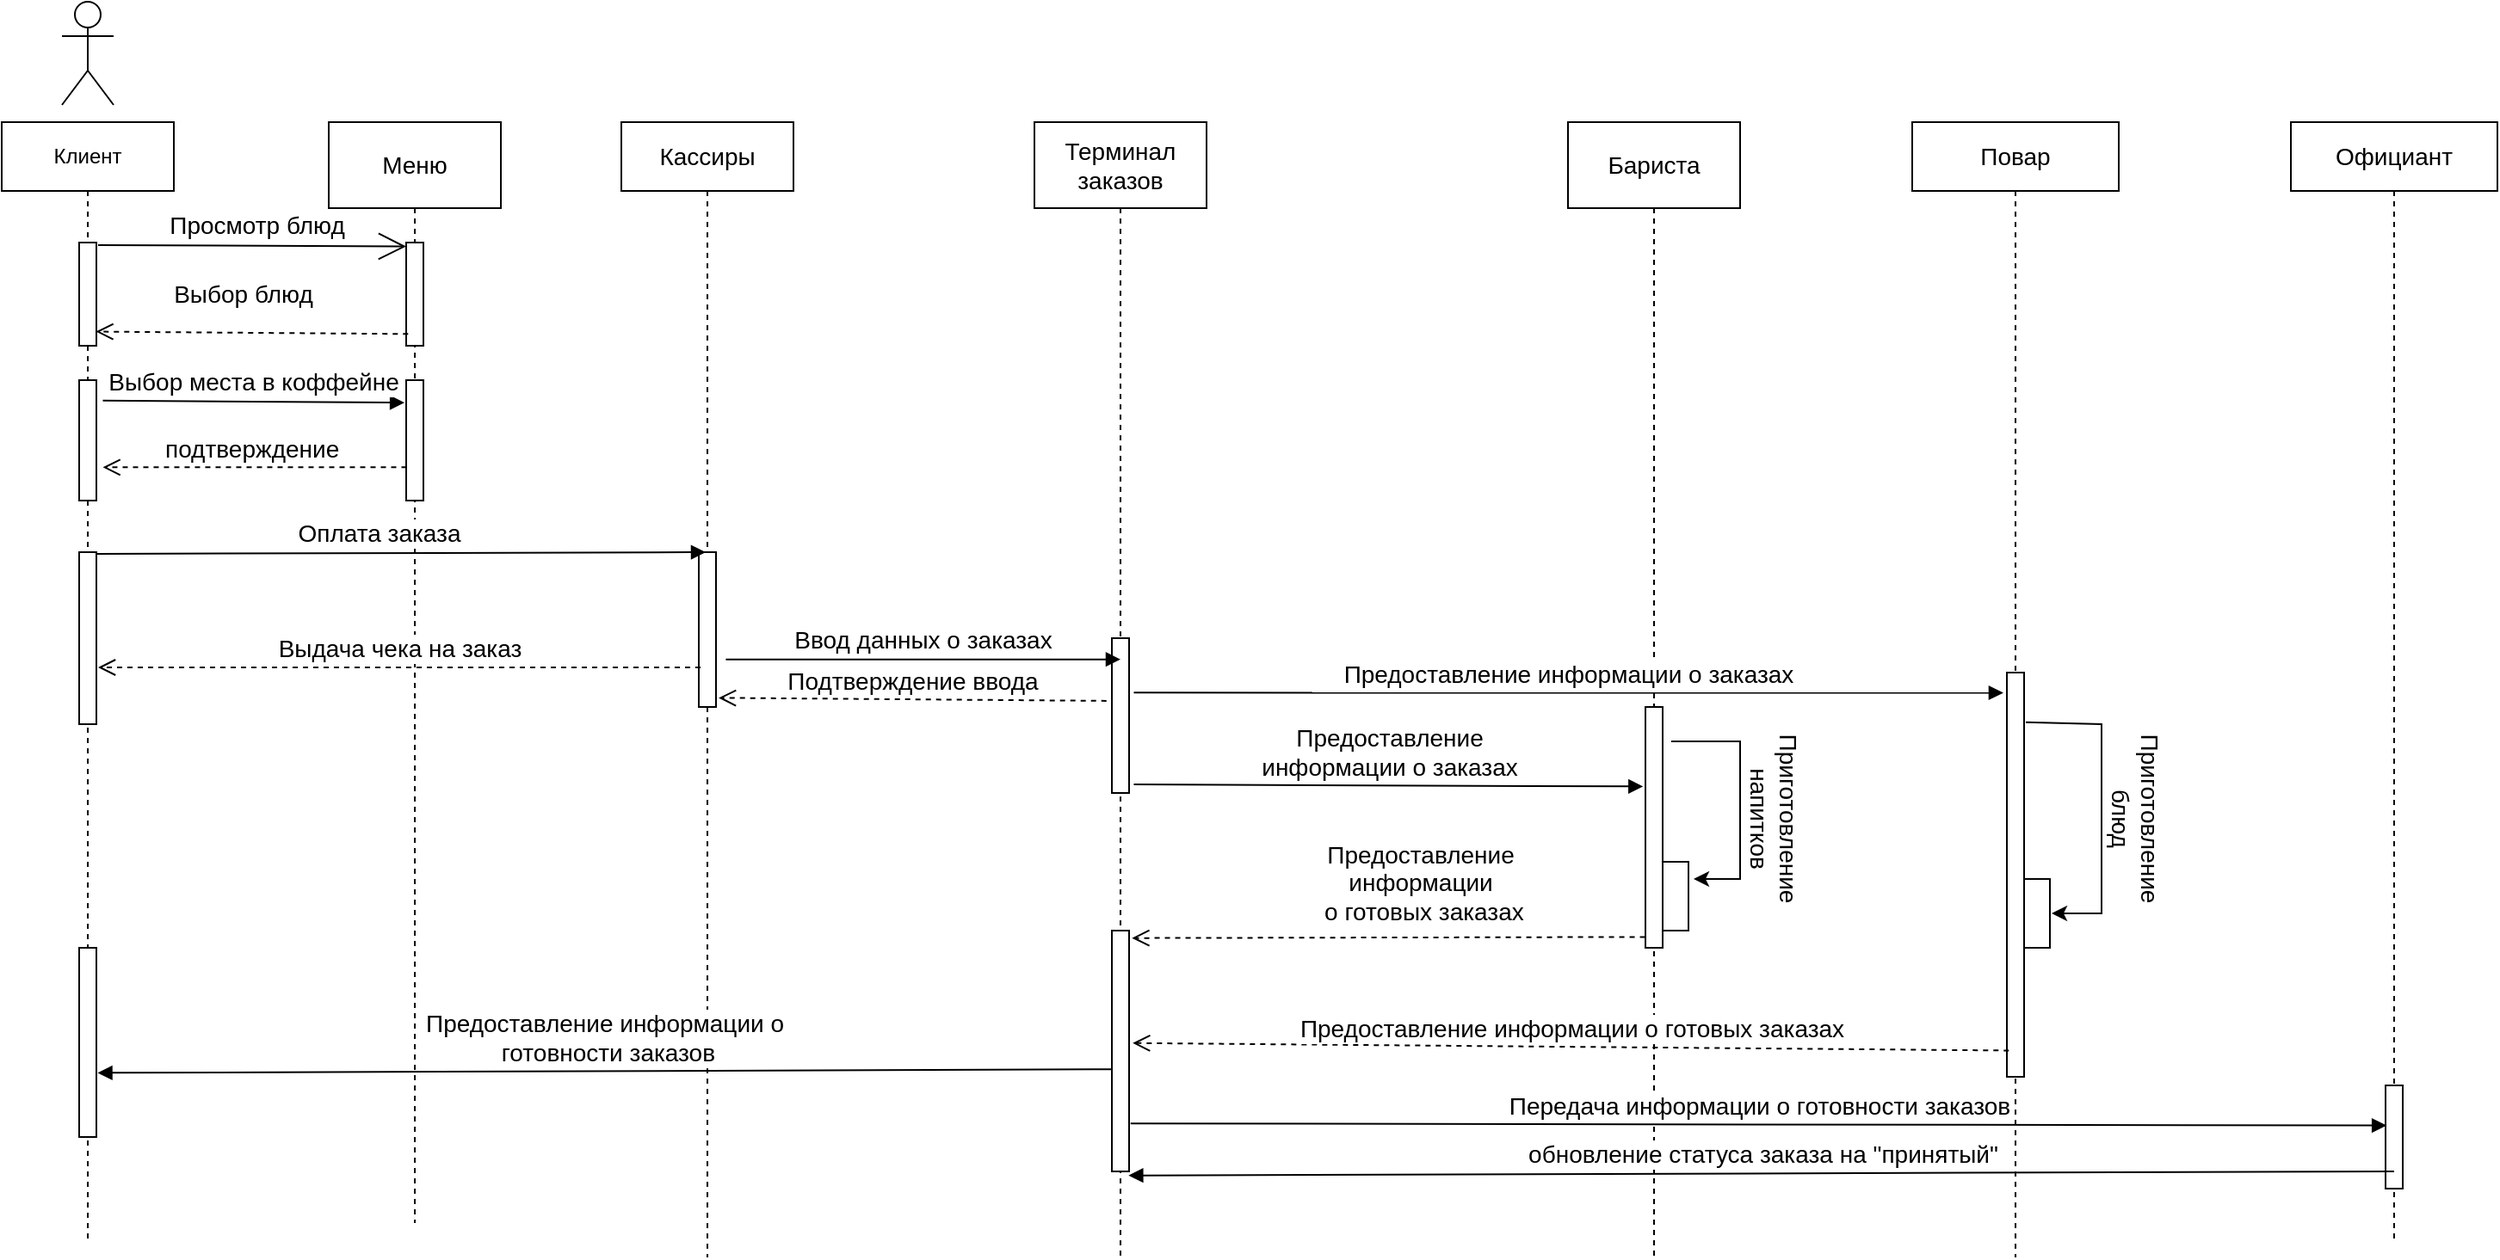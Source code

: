 <mxfile version="20.4.1" type="device"><diagram id="lCf8sdsgXJB0X4HuRraz" name="Страница 1"><mxGraphModel dx="1422" dy="737" grid="1" gridSize="10" guides="1" tooltips="1" connect="1" arrows="1" fold="1" page="1" pageScale="1" pageWidth="1654" pageHeight="2336" math="0" shadow="0"><root><mxCell id="0"/><mxCell id="1" parent="0"/><mxCell id="8cxv18cPqp-0XhQ9Wepb-1" value="" style="shape=umlActor;verticalLabelPosition=bottom;verticalAlign=top;html=1;" vertex="1" parent="1"><mxGeometry x="65" y="20" width="30" height="60" as="geometry"/></mxCell><mxCell id="8cxv18cPqp-0XhQ9Wepb-2" value="Клиент" style="shape=umlLifeline;perimeter=lifelinePerimeter;whiteSpace=wrap;html=1;container=1;collapsible=0;recursiveResize=0;outlineConnect=0;" vertex="1" parent="1"><mxGeometry x="30" y="90" width="100" height="650" as="geometry"/></mxCell><mxCell id="8cxv18cPqp-0XhQ9Wepb-3" value="" style="html=1;points=[];perimeter=orthogonalPerimeter;fontSize=14;" vertex="1" parent="8cxv18cPqp-0XhQ9Wepb-2"><mxGeometry x="45" y="70" width="10" height="60" as="geometry"/></mxCell><mxCell id="8cxv18cPqp-0XhQ9Wepb-4" value="" style="html=1;points=[];perimeter=orthogonalPerimeter;" vertex="1" parent="8cxv18cPqp-0XhQ9Wepb-2"><mxGeometry x="45" y="250" width="10" height="100" as="geometry"/></mxCell><mxCell id="8cxv18cPqp-0XhQ9Wepb-5" value="" style="html=1;points=[];perimeter=orthogonalPerimeter;fontSize=14;" vertex="1" parent="8cxv18cPqp-0XhQ9Wepb-2"><mxGeometry x="45" y="480" width="10" height="110" as="geometry"/></mxCell><mxCell id="8cxv18cPqp-0XhQ9Wepb-6" value="" style="html=1;points=[];perimeter=orthogonalPerimeter;fontSize=14;" vertex="1" parent="8cxv18cPqp-0XhQ9Wepb-2"><mxGeometry x="45" y="150" width="10" height="70" as="geometry"/></mxCell><mxCell id="8cxv18cPqp-0XhQ9Wepb-7" value="Меню" style="shape=umlLifeline;perimeter=lifelinePerimeter;whiteSpace=wrap;html=1;container=1;collapsible=0;recursiveResize=0;outlineConnect=0;fontSize=14;size=50;" vertex="1" parent="1"><mxGeometry x="220" y="90" width="100" height="640" as="geometry"/></mxCell><mxCell id="8cxv18cPqp-0XhQ9Wepb-8" value="" style="html=1;points=[];perimeter=orthogonalPerimeter;fontSize=14;" vertex="1" parent="8cxv18cPqp-0XhQ9Wepb-7"><mxGeometry x="45" y="70" width="10" height="60" as="geometry"/></mxCell><mxCell id="8cxv18cPqp-0XhQ9Wepb-9" value="" style="html=1;points=[];perimeter=orthogonalPerimeter;fontSize=14;" vertex="1" parent="8cxv18cPqp-0XhQ9Wepb-7"><mxGeometry x="45" y="150" width="10" height="70" as="geometry"/></mxCell><mxCell id="8cxv18cPqp-0XhQ9Wepb-10" value="Кассиры" style="shape=umlLifeline;perimeter=lifelinePerimeter;whiteSpace=wrap;html=1;container=1;collapsible=0;recursiveResize=0;outlineConnect=0;fontSize=14;size=40;" vertex="1" parent="1"><mxGeometry x="390" y="90" width="100" height="660" as="geometry"/></mxCell><mxCell id="8cxv18cPqp-0XhQ9Wepb-11" value="" style="html=1;points=[];perimeter=orthogonalPerimeter;fontSize=14;" vertex="1" parent="8cxv18cPqp-0XhQ9Wepb-10"><mxGeometry x="45" y="250" width="10" height="90" as="geometry"/></mxCell><mxCell id="8cxv18cPqp-0XhQ9Wepb-12" value="Бариста" style="shape=umlLifeline;perimeter=lifelinePerimeter;whiteSpace=wrap;html=1;container=1;collapsible=0;recursiveResize=0;outlineConnect=0;fontSize=14;size=50;" vertex="1" parent="1"><mxGeometry x="940" y="90" width="100" height="660" as="geometry"/></mxCell><mxCell id="8cxv18cPqp-0XhQ9Wepb-13" value="" style="html=1;points=[];perimeter=orthogonalPerimeter;fontSize=14;" vertex="1" parent="8cxv18cPqp-0XhQ9Wepb-12"><mxGeometry x="45" y="340" width="10" height="140" as="geometry"/></mxCell><mxCell id="8cxv18cPqp-0XhQ9Wepb-14" value="" style="endArrow=classic;html=1;rounded=0;fontSize=14;startArrow=none;entryX=1.2;entryY=0.25;entryDx=0;entryDy=0;entryPerimeter=0;exitX=1.5;exitY=0.143;exitDx=0;exitDy=0;exitPerimeter=0;" edge="1" parent="8cxv18cPqp-0XhQ9Wepb-12" source="8cxv18cPqp-0XhQ9Wepb-13" target="8cxv18cPqp-0XhQ9Wepb-15"><mxGeometry width="50" height="50" relative="1" as="geometry"><mxPoint x="60" y="330" as="sourcePoint"/><mxPoint x="90" y="410" as="targetPoint"/><Array as="points"><mxPoint x="100" y="360"/><mxPoint x="100" y="440"/></Array></mxGeometry></mxCell><mxCell id="8cxv18cPqp-0XhQ9Wepb-15" value="" style="html=1;points=[];perimeter=orthogonalPerimeter;" vertex="1" parent="8cxv18cPqp-0XhQ9Wepb-12"><mxGeometry x="55" y="430" width="15" height="40" as="geometry"/></mxCell><mxCell id="8cxv18cPqp-0XhQ9Wepb-16" value="Повар" style="shape=umlLifeline;perimeter=lifelinePerimeter;whiteSpace=wrap;html=1;container=1;collapsible=0;recursiveResize=0;outlineConnect=0;fontSize=14;" vertex="1" parent="1"><mxGeometry x="1140" y="90" width="120" height="660" as="geometry"/></mxCell><mxCell id="8cxv18cPqp-0XhQ9Wepb-17" value="" style="html=1;points=[];perimeter=orthogonalPerimeter;fontSize=14;" vertex="1" parent="8cxv18cPqp-0XhQ9Wepb-16"><mxGeometry x="55" y="320" width="10" height="235" as="geometry"/></mxCell><mxCell id="8cxv18cPqp-0XhQ9Wepb-18" value="" style="html=1;points=[];perimeter=orthogonalPerimeter;" vertex="1" parent="8cxv18cPqp-0XhQ9Wepb-16"><mxGeometry x="65" y="440" width="15" height="40" as="geometry"/></mxCell><mxCell id="8cxv18cPqp-0XhQ9Wepb-19" value="" style="endArrow=classic;html=1;rounded=0;fontSize=14;exitX=1.1;exitY=0.123;exitDx=0;exitDy=0;exitPerimeter=0;entryX=1.067;entryY=0.5;entryDx=0;entryDy=0;entryPerimeter=0;" edge="1" parent="8cxv18cPqp-0XhQ9Wepb-16" source="8cxv18cPqp-0XhQ9Wepb-17" target="8cxv18cPqp-0XhQ9Wepb-18"><mxGeometry width="50" height="50" relative="1" as="geometry"><mxPoint x="50" y="300" as="sourcePoint"/><mxPoint x="70" y="480" as="targetPoint"/><Array as="points"><mxPoint x="110" y="350"/><mxPoint x="110" y="460"/></Array></mxGeometry></mxCell><mxCell id="8cxv18cPqp-0XhQ9Wepb-20" value="Официант" style="shape=umlLifeline;perimeter=lifelinePerimeter;whiteSpace=wrap;html=1;container=1;collapsible=0;recursiveResize=0;outlineConnect=0;fontSize=14;" vertex="1" parent="1"><mxGeometry x="1360" y="90" width="120" height="650" as="geometry"/></mxCell><mxCell id="8cxv18cPqp-0XhQ9Wepb-21" value="" style="html=1;points=[];perimeter=orthogonalPerimeter;fontSize=14;" vertex="1" parent="8cxv18cPqp-0XhQ9Wepb-20"><mxGeometry x="55" y="560" width="10" height="60" as="geometry"/></mxCell><mxCell id="8cxv18cPqp-0XhQ9Wepb-22" value="Просмотр блюд" style="html=1;verticalAlign=bottom;startArrow=none;startFill=0;endArrow=open;startSize=6;endSize=14;rounded=0;fontSize=14;entryX=0;entryY=0.038;entryDx=0;entryDy=0;entryPerimeter=0;exitX=1.1;exitY=0.025;exitDx=0;exitDy=0;exitPerimeter=0;" edge="1" parent="1" source="8cxv18cPqp-0XhQ9Wepb-3" target="8cxv18cPqp-0XhQ9Wepb-8"><mxGeometry x="0.029" y="1" width="80" relative="1" as="geometry"><mxPoint x="88" y="170" as="sourcePoint"/><mxPoint x="253" y="170" as="targetPoint"/><mxPoint as="offset"/></mxGeometry></mxCell><mxCell id="8cxv18cPqp-0XhQ9Wepb-23" value="&lt;font style=&quot;font-size: 14px;&quot;&gt;Выбор блюд&lt;/font&gt;" style="html=1;verticalAlign=bottom;endArrow=open;dashed=1;endSize=8;rounded=0;exitX=0.114;exitY=0.886;exitDx=0;exitDy=0;exitPerimeter=0;entryX=0.971;entryY=0.863;entryDx=0;entryDy=0;entryPerimeter=0;" edge="1" parent="1" source="8cxv18cPqp-0XhQ9Wepb-8" target="8cxv18cPqp-0XhQ9Wepb-3"><mxGeometry x="0.058" y="-11" relative="1" as="geometry"><mxPoint x="240" y="220" as="sourcePoint"/><mxPoint x="160" y="220" as="targetPoint"/><mxPoint as="offset"/></mxGeometry></mxCell><mxCell id="8cxv18cPqp-0XhQ9Wepb-24" value="Оплата заказа" style="html=1;verticalAlign=bottom;endArrow=block;rounded=0;fontSize=14;exitX=1;exitY=0.01;exitDx=0;exitDy=0;exitPerimeter=0;entryX=0.4;entryY=0;entryDx=0;entryDy=0;entryPerimeter=0;" edge="1" parent="1" source="8cxv18cPqp-0XhQ9Wepb-4" target="8cxv18cPqp-0XhQ9Wepb-11"><mxGeometry x="-0.072" y="1" width="80" relative="1" as="geometry"><mxPoint x="110" y="360" as="sourcePoint"/><mxPoint x="190" y="360" as="targetPoint"/><mxPoint as="offset"/></mxGeometry></mxCell><mxCell id="8cxv18cPqp-0XhQ9Wepb-25" value="Выдача чека на заказ" style="html=1;verticalAlign=bottom;endArrow=open;dashed=1;endSize=8;rounded=0;fontSize=14;exitX=0.1;exitY=0.744;exitDx=0;exitDy=0;exitPerimeter=0;entryX=1.1;entryY=0.67;entryDx=0;entryDy=0;entryPerimeter=0;" edge="1" parent="1" source="8cxv18cPqp-0XhQ9Wepb-11" target="8cxv18cPqp-0XhQ9Wepb-4"><mxGeometry relative="1" as="geometry"><mxPoint x="410" y="390" as="sourcePoint"/><mxPoint x="330" y="390" as="targetPoint"/></mxGeometry></mxCell><mxCell id="8cxv18cPqp-0XhQ9Wepb-26" value="Терминал заказов" style="shape=umlLifeline;perimeter=lifelinePerimeter;whiteSpace=wrap;html=1;container=1;collapsible=0;recursiveResize=0;outlineConnect=0;fontSize=14;size=50;" vertex="1" parent="1"><mxGeometry x="630" y="90" width="100" height="660" as="geometry"/></mxCell><mxCell id="8cxv18cPqp-0XhQ9Wepb-27" value="" style="html=1;points=[];perimeter=orthogonalPerimeter;fontSize=14;" vertex="1" parent="8cxv18cPqp-0XhQ9Wepb-26"><mxGeometry x="45" y="300" width="10" height="90" as="geometry"/></mxCell><mxCell id="8cxv18cPqp-0XhQ9Wepb-28" value="" style="html=1;points=[];perimeter=orthogonalPerimeter;fontSize=14;" vertex="1" parent="8cxv18cPqp-0XhQ9Wepb-26"><mxGeometry x="45" y="470" width="10" height="140" as="geometry"/></mxCell><mxCell id="8cxv18cPqp-0XhQ9Wepb-29" value="Ввод данных о заказах" style="html=1;verticalAlign=bottom;endArrow=block;rounded=0;fontSize=14;exitX=1.571;exitY=0.693;exitDx=0;exitDy=0;exitPerimeter=0;entryX=0.5;entryY=0.137;entryDx=0;entryDy=0;entryPerimeter=0;" edge="1" parent="1" source="8cxv18cPqp-0XhQ9Wepb-11" target="8cxv18cPqp-0XhQ9Wepb-27"><mxGeometry width="80" relative="1" as="geometry"><mxPoint x="460" y="340" as="sourcePoint"/><mxPoint x="600" y="382" as="targetPoint"/></mxGeometry></mxCell><mxCell id="8cxv18cPqp-0XhQ9Wepb-30" value="Подтверждение ввода" style="html=1;verticalAlign=bottom;endArrow=open;dashed=1;endSize=8;rounded=0;fontSize=14;exitX=-0.315;exitY=0.405;exitDx=0;exitDy=0;exitPerimeter=0;entryX=1.152;entryY=0.941;entryDx=0;entryDy=0;entryPerimeter=0;" edge="1" parent="1" source="8cxv18cPqp-0XhQ9Wepb-27" target="8cxv18cPqp-0XhQ9Wepb-11"><mxGeometry relative="1" as="geometry"><mxPoint x="600" y="370" as="sourcePoint"/><mxPoint x="520" y="370" as="targetPoint"/></mxGeometry></mxCell><mxCell id="8cxv18cPqp-0XhQ9Wepb-31" value="Предоставление &lt;br&gt;информации о заказах" style="html=1;verticalAlign=bottom;endArrow=block;rounded=0;fontSize=14;entryX=-0.135;entryY=0.33;entryDx=0;entryDy=0;entryPerimeter=0;exitX=1.274;exitY=0.945;exitDx=0;exitDy=0;exitPerimeter=0;" edge="1" parent="1" source="8cxv18cPqp-0XhQ9Wepb-27" target="8cxv18cPqp-0XhQ9Wepb-13"><mxGeometry width="80" relative="1" as="geometry"><mxPoint x="620" y="440" as="sourcePoint"/><mxPoint x="730" y="334" as="targetPoint"/></mxGeometry></mxCell><mxCell id="8cxv18cPqp-0XhQ9Wepb-32" value="Предоставление информации о заказах" style="html=1;verticalAlign=bottom;endArrow=block;rounded=0;fontSize=14;exitX=1.274;exitY=0.352;exitDx=0;exitDy=0;exitPerimeter=0;entryX=-0.203;entryY=0.05;entryDx=0;entryDy=0;entryPerimeter=0;" edge="1" parent="1" source="8cxv18cPqp-0XhQ9Wepb-27" target="8cxv18cPqp-0XhQ9Wepb-17"><mxGeometry width="80" relative="1" as="geometry"><mxPoint x="360" y="800" as="sourcePoint"/><mxPoint x="720" y="790" as="targetPoint"/></mxGeometry></mxCell><mxCell id="8cxv18cPqp-0XhQ9Wepb-33" value="Передача информации о готовности заказов" style="html=1;verticalAlign=bottom;endArrow=block;rounded=0;fontSize=14;exitX=1.088;exitY=0.801;exitDx=0;exitDy=0;exitPerimeter=0;entryX=0.058;entryY=0.388;entryDx=0;entryDy=0;entryPerimeter=0;" edge="1" parent="1" source="8cxv18cPqp-0XhQ9Wepb-28" target="8cxv18cPqp-0XhQ9Wepb-21"><mxGeometry width="80" relative="1" as="geometry"><mxPoint x="605" y="492.02" as="sourcePoint"/><mxPoint x="1380" y="660" as="targetPoint"/></mxGeometry></mxCell><mxCell id="8cxv18cPqp-0XhQ9Wepb-34" value="Приготовление напитков" style="text;html=1;strokeColor=none;fillColor=none;align=center;verticalAlign=middle;whiteSpace=wrap;rounded=0;fontSize=14;rotation=90;" vertex="1" parent="1"><mxGeometry x="1000" y="480" width="120" height="30" as="geometry"/></mxCell><mxCell id="8cxv18cPqp-0XhQ9Wepb-35" value="Приготовление блюд" style="text;html=1;strokeColor=none;fillColor=none;align=center;verticalAlign=middle;whiteSpace=wrap;rounded=0;fontSize=14;rotation=90;" vertex="1" parent="1"><mxGeometry x="1210" y="480" width="120" height="30" as="geometry"/></mxCell><mxCell id="8cxv18cPqp-0XhQ9Wepb-36" value="&lt;span style=&quot;font-size: 14px;&quot;&gt;Предоставление информации о готовых заказах&lt;/span&gt;" style="html=1;verticalAlign=bottom;endArrow=open;dashed=1;endSize=8;rounded=0;entryX=1.209;entryY=0.467;entryDx=0;entryDy=0;entryPerimeter=0;exitX=0.115;exitY=0.935;exitDx=0;exitDy=0;exitPerimeter=0;" edge="1" parent="1" source="8cxv18cPqp-0XhQ9Wepb-17" target="8cxv18cPqp-0XhQ9Wepb-28"><mxGeometry relative="1" as="geometry"><mxPoint x="950" y="570" as="sourcePoint"/><mxPoint x="820" y="580" as="targetPoint"/></mxGeometry></mxCell><mxCell id="8cxv18cPqp-0XhQ9Wepb-37" value="&lt;span style=&quot;font-size: 14px;&quot;&gt;Предоставление &lt;br&gt;информации&lt;br&gt;&amp;nbsp;о готовых заказах&lt;/span&gt;" style="html=1;verticalAlign=bottom;endArrow=open;dashed=1;endSize=8;rounded=0;entryX=1.167;entryY=0.031;entryDx=0;entryDy=0;entryPerimeter=0;exitX=-0.022;exitY=0.955;exitDx=0;exitDy=0;exitPerimeter=0;" edge="1" parent="1" source="8cxv18cPqp-0XhQ9Wepb-13" target="8cxv18cPqp-0XhQ9Wepb-28"><mxGeometry x="-0.123" y="-4" relative="1" as="geometry"><mxPoint x="766.14" y="534.685" as="sourcePoint"/><mxPoint x="440.0" y="530" as="targetPoint"/><mxPoint as="offset"/></mxGeometry></mxCell><mxCell id="8cxv18cPqp-0XhQ9Wepb-38" value="Предоставление информации о&lt;br&gt;&amp;nbsp;готовности заказов" style="html=1;verticalAlign=bottom;endArrow=block;rounded=0;fontSize=14;exitX=-0.035;exitY=0.576;exitDx=0;exitDy=0;exitPerimeter=0;entryX=1.075;entryY=0.661;entryDx=0;entryDy=0;entryPerimeter=0;" edge="1" parent="1" source="8cxv18cPqp-0XhQ9Wepb-28" target="8cxv18cPqp-0XhQ9Wepb-5"><mxGeometry width="80" relative="1" as="geometry"><mxPoint x="95" y="650" as="sourcePoint"/><mxPoint x="447" y="635.04" as="targetPoint"/></mxGeometry></mxCell><mxCell id="8cxv18cPqp-0XhQ9Wepb-39" value="Выбор места в коффейне" style="html=1;verticalAlign=bottom;endArrow=block;rounded=0;fontSize=14;entryX=-0.094;entryY=0.187;entryDx=0;entryDy=0;entryPerimeter=0;exitX=1.376;exitY=0.17;exitDx=0;exitDy=0;exitPerimeter=0;" edge="1" parent="1" source="8cxv18cPqp-0XhQ9Wepb-6" target="8cxv18cPqp-0XhQ9Wepb-9"><mxGeometry width="80" relative="1" as="geometry"><mxPoint x="820" y="540" as="sourcePoint"/><mxPoint x="900" y="540" as="targetPoint"/></mxGeometry></mxCell><mxCell id="8cxv18cPqp-0XhQ9Wepb-40" value="подтверждение&amp;nbsp;" style="html=1;verticalAlign=bottom;endArrow=open;dashed=1;endSize=8;rounded=0;fontSize=14;exitX=0.024;exitY=0.724;exitDx=0;exitDy=0;exitPerimeter=0;entryX=1.376;entryY=0.724;entryDx=0;entryDy=0;entryPerimeter=0;" edge="1" parent="1" source="8cxv18cPqp-0XhQ9Wepb-9" target="8cxv18cPqp-0XhQ9Wepb-6"><mxGeometry relative="1" as="geometry"><mxPoint x="900" y="540" as="sourcePoint"/><mxPoint x="820" y="540" as="targetPoint"/></mxGeometry></mxCell><mxCell id="8cxv18cPqp-0XhQ9Wepb-41" value="&lt;font style=&quot;font-size: 14px;&quot;&gt;обновление статуса заказа на &quot;принятый&quot;&lt;/font&gt;" style="html=1;verticalAlign=bottom;endArrow=block;rounded=0;exitX=0.5;exitY=0.833;exitDx=0;exitDy=0;exitPerimeter=0;entryX=0.967;entryY=1.017;entryDx=0;entryDy=0;entryPerimeter=0;" edge="1" parent="1" source="8cxv18cPqp-0XhQ9Wepb-21" target="8cxv18cPqp-0XhQ9Wepb-28"><mxGeometry width="80" relative="1" as="geometry"><mxPoint x="780" y="740" as="sourcePoint"/><mxPoint x="690" y="690" as="targetPoint"/></mxGeometry></mxCell></root></mxGraphModel></diagram></mxfile>